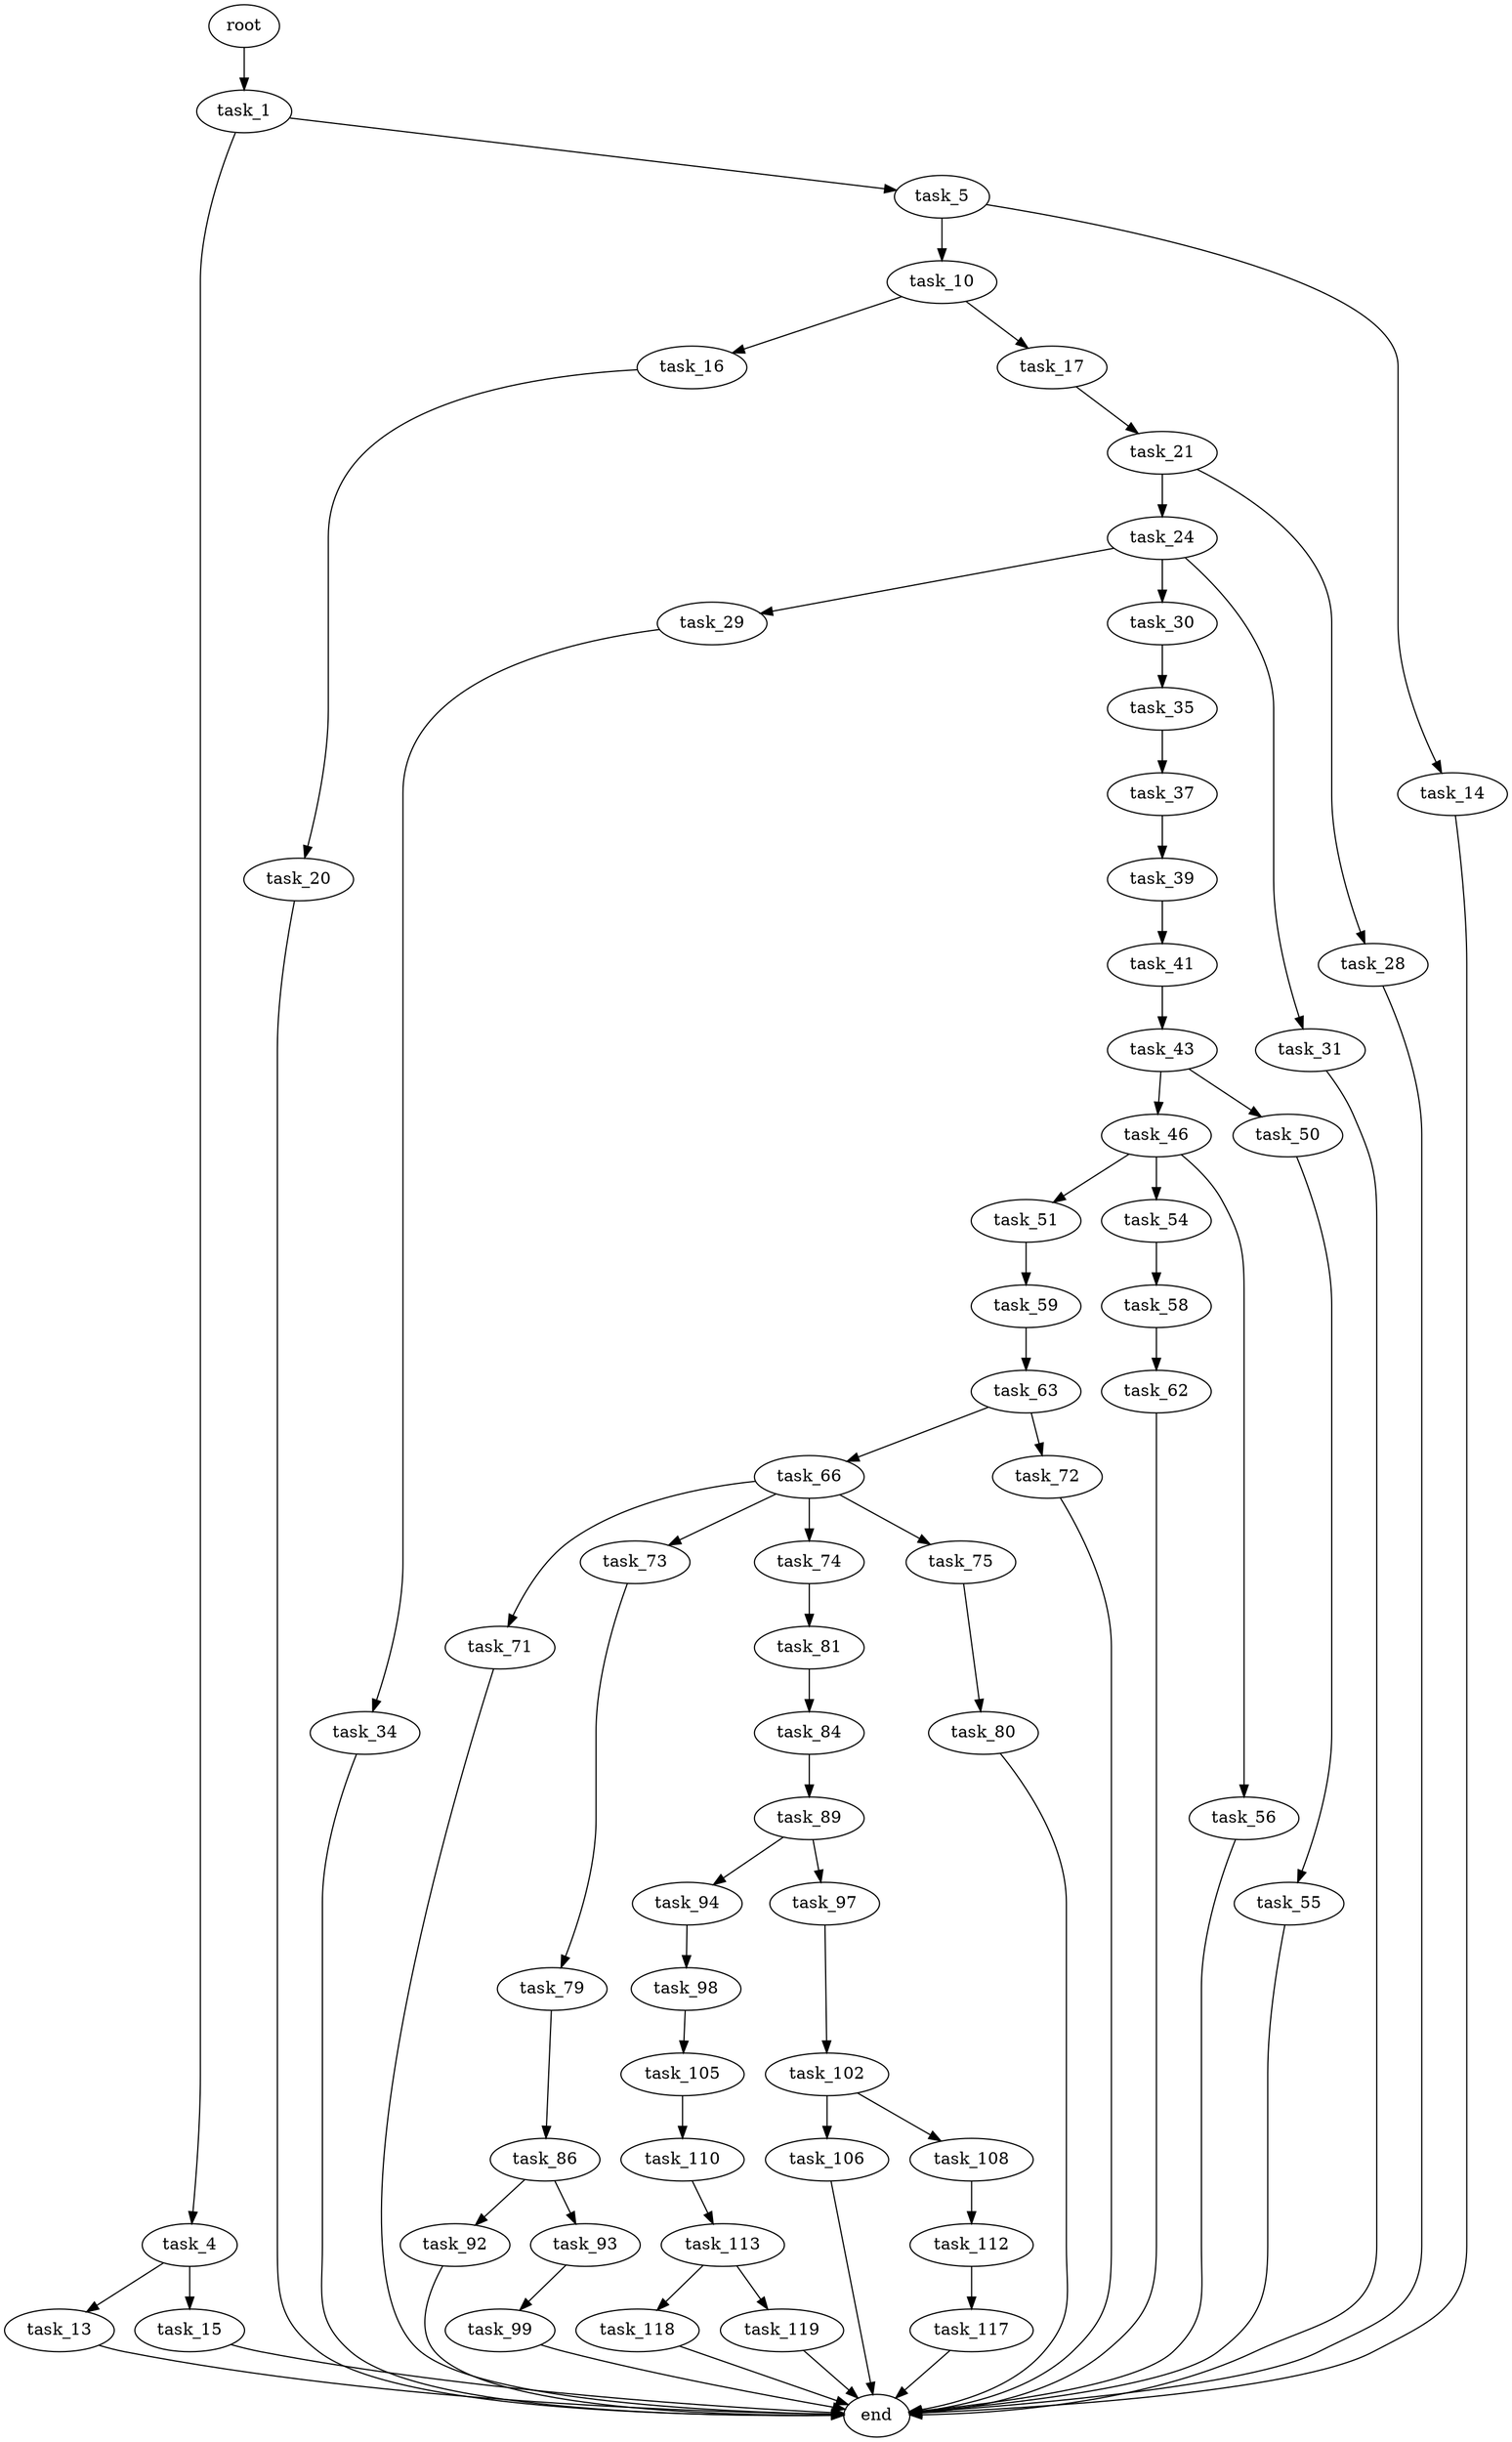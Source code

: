 digraph G {
  root [size="0.000000"];
  task_1 [size="28991029248.000000"];
  task_4 [size="134217728000.000000"];
  task_5 [size="382333895015.000000"];
  task_13 [size="43307182488.000000"];
  task_15 [size="33491145479.000000"];
  task_10 [size="816733007376.000000"];
  task_14 [size="1776173984.000000"];
  task_16 [size="504082151768.000000"];
  task_17 [size="4146286646.000000"];
  end [size="0.000000"];
  task_20 [size="368293445632.000000"];
  task_21 [size="19708287481.000000"];
  task_24 [size="28991029248.000000"];
  task_28 [size="853202189576.000000"];
  task_29 [size="549755813888.000000"];
  task_30 [size="91835227992.000000"];
  task_31 [size="10630040712.000000"];
  task_34 [size="8589934592.000000"];
  task_35 [size="231928233984.000000"];
  task_37 [size="8589934592.000000"];
  task_39 [size="56722659290.000000"];
  task_41 [size="29622242864.000000"];
  task_43 [size="368293445632.000000"];
  task_46 [size="28099375906.000000"];
  task_50 [size="278905047520.000000"];
  task_51 [size="35394076611.000000"];
  task_54 [size="1181384815264.000000"];
  task_56 [size="231928233984.000000"];
  task_55 [size="549755813888.000000"];
  task_59 [size="8589934592.000000"];
  task_58 [size="231928233984.000000"];
  task_62 [size="222982862612.000000"];
  task_63 [size="15940613059.000000"];
  task_66 [size="2902953606.000000"];
  task_72 [size="23418061325.000000"];
  task_71 [size="46832969477.000000"];
  task_73 [size="368293445632.000000"];
  task_74 [size="368293445632.000000"];
  task_75 [size="231928233984.000000"];
  task_79 [size="1093243050983.000000"];
  task_81 [size="134217728000.000000"];
  task_80 [size="454380583054.000000"];
  task_86 [size="8037501921.000000"];
  task_84 [size="155809082991.000000"];
  task_89 [size="1073741824000.000000"];
  task_92 [size="134217728000.000000"];
  task_93 [size="231928233984.000000"];
  task_94 [size="5897695437.000000"];
  task_97 [size="509931772806.000000"];
  task_99 [size="68719476736.000000"];
  task_98 [size="368293445632.000000"];
  task_102 [size="68719476736.000000"];
  task_105 [size="6355792484.000000"];
  task_106 [size="5562279276.000000"];
  task_108 [size="3227974846.000000"];
  task_110 [size="5049357377.000000"];
  task_112 [size="380631143.000000"];
  task_113 [size="68719476736.000000"];
  task_117 [size="23357058192.000000"];
  task_118 [size="44804817409.000000"];
  task_119 [size="468393952139.000000"];

  root -> task_1 [size="1.000000"];
  task_1 -> task_4 [size="75497472.000000"];
  task_1 -> task_5 [size="75497472.000000"];
  task_4 -> task_13 [size="209715200.000000"];
  task_4 -> task_15 [size="209715200.000000"];
  task_5 -> task_10 [size="679477248.000000"];
  task_5 -> task_14 [size="679477248.000000"];
  task_13 -> end [size="1.000000"];
  task_15 -> end [size="1.000000"];
  task_10 -> task_16 [size="536870912.000000"];
  task_10 -> task_17 [size="536870912.000000"];
  task_14 -> end [size="1.000000"];
  task_16 -> task_20 [size="536870912.000000"];
  task_17 -> task_21 [size="134217728.000000"];
  task_20 -> end [size="1.000000"];
  task_21 -> task_24 [size="679477248.000000"];
  task_21 -> task_28 [size="679477248.000000"];
  task_24 -> task_29 [size="75497472.000000"];
  task_24 -> task_30 [size="75497472.000000"];
  task_24 -> task_31 [size="75497472.000000"];
  task_28 -> end [size="1.000000"];
  task_29 -> task_34 [size="536870912.000000"];
  task_30 -> task_35 [size="209715200.000000"];
  task_31 -> end [size="1.000000"];
  task_34 -> end [size="1.000000"];
  task_35 -> task_37 [size="301989888.000000"];
  task_37 -> task_39 [size="33554432.000000"];
  task_39 -> task_41 [size="75497472.000000"];
  task_41 -> task_43 [size="536870912.000000"];
  task_43 -> task_46 [size="411041792.000000"];
  task_43 -> task_50 [size="411041792.000000"];
  task_46 -> task_51 [size="33554432.000000"];
  task_46 -> task_54 [size="33554432.000000"];
  task_46 -> task_56 [size="33554432.000000"];
  task_50 -> task_55 [size="679477248.000000"];
  task_51 -> task_59 [size="679477248.000000"];
  task_54 -> task_58 [size="838860800.000000"];
  task_56 -> end [size="1.000000"];
  task_55 -> end [size="1.000000"];
  task_59 -> task_63 [size="33554432.000000"];
  task_58 -> task_62 [size="301989888.000000"];
  task_62 -> end [size="1.000000"];
  task_63 -> task_66 [size="33554432.000000"];
  task_63 -> task_72 [size="33554432.000000"];
  task_66 -> task_71 [size="301989888.000000"];
  task_66 -> task_73 [size="301989888.000000"];
  task_66 -> task_74 [size="301989888.000000"];
  task_66 -> task_75 [size="301989888.000000"];
  task_72 -> end [size="1.000000"];
  task_71 -> end [size="1.000000"];
  task_73 -> task_79 [size="411041792.000000"];
  task_74 -> task_81 [size="411041792.000000"];
  task_75 -> task_80 [size="301989888.000000"];
  task_79 -> task_86 [size="838860800.000000"];
  task_81 -> task_84 [size="209715200.000000"];
  task_80 -> end [size="1.000000"];
  task_86 -> task_92 [size="134217728.000000"];
  task_86 -> task_93 [size="134217728.000000"];
  task_84 -> task_89 [size="209715200.000000"];
  task_89 -> task_94 [size="838860800.000000"];
  task_89 -> task_97 [size="838860800.000000"];
  task_92 -> end [size="1.000000"];
  task_93 -> task_99 [size="301989888.000000"];
  task_94 -> task_98 [size="301989888.000000"];
  task_97 -> task_102 [size="838860800.000000"];
  task_99 -> end [size="1.000000"];
  task_98 -> task_105 [size="411041792.000000"];
  task_102 -> task_106 [size="134217728.000000"];
  task_102 -> task_108 [size="134217728.000000"];
  task_105 -> task_110 [size="209715200.000000"];
  task_106 -> end [size="1.000000"];
  task_108 -> task_112 [size="134217728.000000"];
  task_110 -> task_113 [size="209715200.000000"];
  task_112 -> task_117 [size="33554432.000000"];
  task_113 -> task_118 [size="134217728.000000"];
  task_113 -> task_119 [size="134217728.000000"];
  task_117 -> end [size="1.000000"];
  task_118 -> end [size="1.000000"];
  task_119 -> end [size="1.000000"];
}
